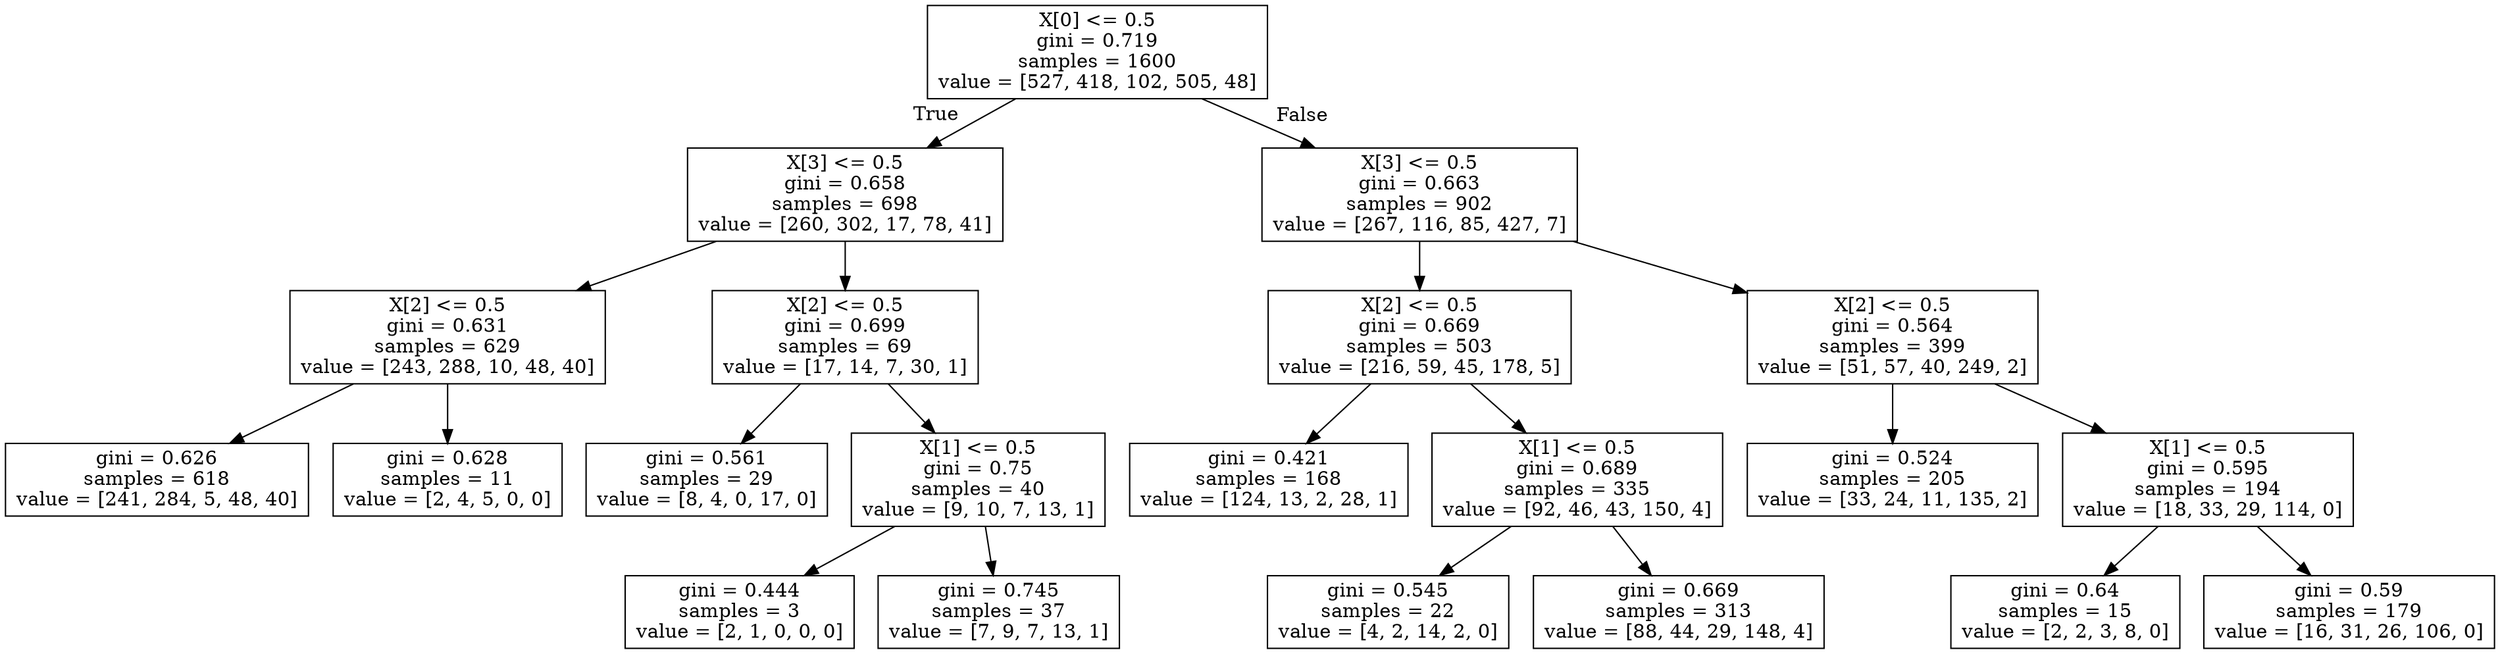 digraph Tree {
node [shape=box] ;
0 [label="X[0] <= 0.5\ngini = 0.719\nsamples = 1600\nvalue = [527, 418, 102, 505, 48]"] ;
1 [label="X[3] <= 0.5\ngini = 0.658\nsamples = 698\nvalue = [260, 302, 17, 78, 41]"] ;
0 -> 1 [labeldistance=2.5, labelangle=45, headlabel="True"] ;
2 [label="X[2] <= 0.5\ngini = 0.631\nsamples = 629\nvalue = [243, 288, 10, 48, 40]"] ;
1 -> 2 ;
3 [label="gini = 0.626\nsamples = 618\nvalue = [241, 284, 5, 48, 40]"] ;
2 -> 3 ;
4 [label="gini = 0.628\nsamples = 11\nvalue = [2, 4, 5, 0, 0]"] ;
2 -> 4 ;
5 [label="X[2] <= 0.5\ngini = 0.699\nsamples = 69\nvalue = [17, 14, 7, 30, 1]"] ;
1 -> 5 ;
6 [label="gini = 0.561\nsamples = 29\nvalue = [8, 4, 0, 17, 0]"] ;
5 -> 6 ;
7 [label="X[1] <= 0.5\ngini = 0.75\nsamples = 40\nvalue = [9, 10, 7, 13, 1]"] ;
5 -> 7 ;
8 [label="gini = 0.444\nsamples = 3\nvalue = [2, 1, 0, 0, 0]"] ;
7 -> 8 ;
9 [label="gini = 0.745\nsamples = 37\nvalue = [7, 9, 7, 13, 1]"] ;
7 -> 9 ;
10 [label="X[3] <= 0.5\ngini = 0.663\nsamples = 902\nvalue = [267, 116, 85, 427, 7]"] ;
0 -> 10 [labeldistance=2.5, labelangle=-45, headlabel="False"] ;
11 [label="X[2] <= 0.5\ngini = 0.669\nsamples = 503\nvalue = [216, 59, 45, 178, 5]"] ;
10 -> 11 ;
12 [label="gini = 0.421\nsamples = 168\nvalue = [124, 13, 2, 28, 1]"] ;
11 -> 12 ;
13 [label="X[1] <= 0.5\ngini = 0.689\nsamples = 335\nvalue = [92, 46, 43, 150, 4]"] ;
11 -> 13 ;
14 [label="gini = 0.545\nsamples = 22\nvalue = [4, 2, 14, 2, 0]"] ;
13 -> 14 ;
15 [label="gini = 0.669\nsamples = 313\nvalue = [88, 44, 29, 148, 4]"] ;
13 -> 15 ;
16 [label="X[2] <= 0.5\ngini = 0.564\nsamples = 399\nvalue = [51, 57, 40, 249, 2]"] ;
10 -> 16 ;
17 [label="gini = 0.524\nsamples = 205\nvalue = [33, 24, 11, 135, 2]"] ;
16 -> 17 ;
18 [label="X[1] <= 0.5\ngini = 0.595\nsamples = 194\nvalue = [18, 33, 29, 114, 0]"] ;
16 -> 18 ;
19 [label="gini = 0.64\nsamples = 15\nvalue = [2, 2, 3, 8, 0]"] ;
18 -> 19 ;
20 [label="gini = 0.59\nsamples = 179\nvalue = [16, 31, 26, 106, 0]"] ;
18 -> 20 ;
}